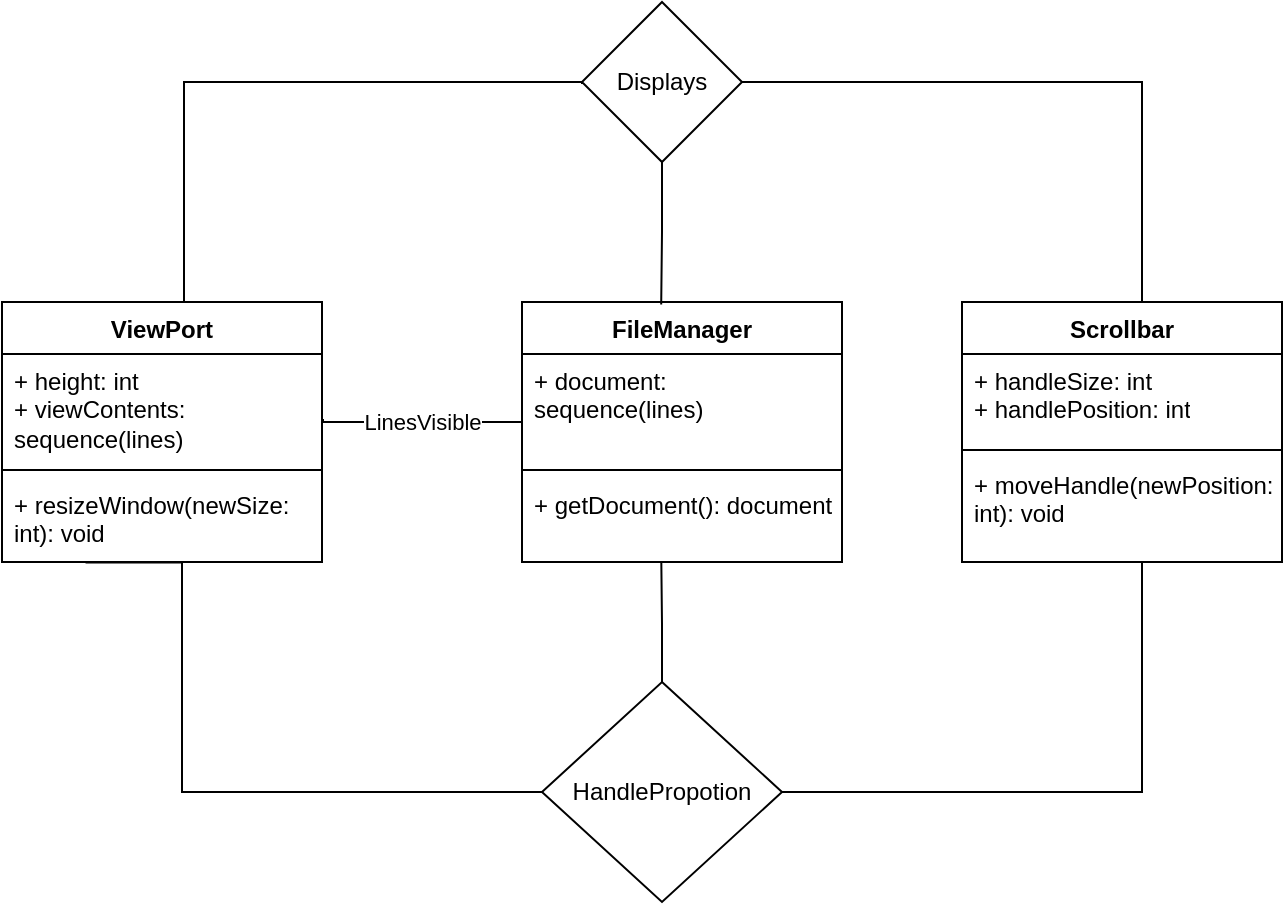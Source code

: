 <mxfile version="24.2.9" type="github">
  <diagram name="Страница — 1" id="iMYMq26gpkYDiqYdSqlq">
    <mxGraphModel dx="1373" dy="318" grid="1" gridSize="10" guides="1" tooltips="1" connect="1" arrows="1" fold="1" page="1" pageScale="1" pageWidth="827" pageHeight="1169" math="0" shadow="0">
      <root>
        <mxCell id="0" />
        <mxCell id="1" parent="0" />
        <mxCell id="F9cp-ckPQGMp3854Mki3-8" value="ViewPort" style="swimlane;fontStyle=1;align=center;verticalAlign=top;childLayout=stackLayout;horizontal=1;startSize=26;horizontalStack=0;resizeParent=1;resizeParentMax=0;resizeLast=0;collapsible=1;marginBottom=0;whiteSpace=wrap;html=1;" parent="1" vertex="1">
          <mxGeometry x="-10" y="310" width="160" height="130" as="geometry">
            <mxRectangle x="70" y="310" width="90" height="30" as="alternateBounds" />
          </mxGeometry>
        </mxCell>
        <mxCell id="F9cp-ckPQGMp3854Mki3-9" value="&lt;div&gt;+ height: int&lt;/div&gt;&lt;div&gt;+ viewContents: sequence(lines)&lt;br&gt;&lt;/div&gt;" style="text;strokeColor=none;fillColor=none;align=left;verticalAlign=top;spacingLeft=4;spacingRight=4;overflow=hidden;rotatable=0;points=[[0,0.5],[1,0.5]];portConstraint=eastwest;whiteSpace=wrap;html=1;" parent="F9cp-ckPQGMp3854Mki3-8" vertex="1">
          <mxGeometry y="26" width="160" height="54" as="geometry" />
        </mxCell>
        <mxCell id="F9cp-ckPQGMp3854Mki3-10" value="" style="line;strokeWidth=1;fillColor=none;align=left;verticalAlign=middle;spacingTop=-1;spacingLeft=3;spacingRight=3;rotatable=0;labelPosition=right;points=[];portConstraint=eastwest;strokeColor=inherit;" parent="F9cp-ckPQGMp3854Mki3-8" vertex="1">
          <mxGeometry y="80" width="160" height="8" as="geometry" />
        </mxCell>
        <mxCell id="F9cp-ckPQGMp3854Mki3-11" value="+ resizeWindow(newSize: int): void" style="text;strokeColor=none;fillColor=none;align=left;verticalAlign=top;spacingLeft=4;spacingRight=4;overflow=hidden;rotatable=0;points=[[0,0.5],[1,0.5]];portConstraint=eastwest;whiteSpace=wrap;html=1;" parent="F9cp-ckPQGMp3854Mki3-8" vertex="1">
          <mxGeometry y="88" width="160" height="42" as="geometry" />
        </mxCell>
        <mxCell id="F9cp-ckPQGMp3854Mki3-16" value="FileManager" style="swimlane;fontStyle=1;align=center;verticalAlign=top;childLayout=stackLayout;horizontal=1;startSize=26;horizontalStack=0;resizeParent=1;resizeParentMax=0;resizeLast=0;collapsible=1;marginBottom=0;whiteSpace=wrap;html=1;" parent="1" vertex="1">
          <mxGeometry x="250" y="310" width="160" height="130" as="geometry">
            <mxRectangle x="70" y="310" width="90" height="30" as="alternateBounds" />
          </mxGeometry>
        </mxCell>
        <mxCell id="F9cp-ckPQGMp3854Mki3-17" value="+ document: sequence(lines)" style="text;strokeColor=none;fillColor=none;align=left;verticalAlign=top;spacingLeft=4;spacingRight=4;overflow=hidden;rotatable=0;points=[[0,0.5],[1,0.5]];portConstraint=eastwest;whiteSpace=wrap;html=1;" parent="F9cp-ckPQGMp3854Mki3-16" vertex="1">
          <mxGeometry y="26" width="160" height="54" as="geometry" />
        </mxCell>
        <mxCell id="F9cp-ckPQGMp3854Mki3-18" value="" style="line;strokeWidth=1;fillColor=none;align=left;verticalAlign=middle;spacingTop=-1;spacingLeft=3;spacingRight=3;rotatable=0;labelPosition=right;points=[];portConstraint=eastwest;strokeColor=inherit;" parent="F9cp-ckPQGMp3854Mki3-16" vertex="1">
          <mxGeometry y="80" width="160" height="8" as="geometry" />
        </mxCell>
        <mxCell id="F9cp-ckPQGMp3854Mki3-19" value="+ getDocument(): document" style="text;strokeColor=none;fillColor=none;align=left;verticalAlign=top;spacingLeft=4;spacingRight=4;overflow=hidden;rotatable=0;points=[[0,0.5],[1,0.5]];portConstraint=eastwest;whiteSpace=wrap;html=1;" parent="F9cp-ckPQGMp3854Mki3-16" vertex="1">
          <mxGeometry y="88" width="160" height="42" as="geometry" />
        </mxCell>
        <mxCell id="kc2JjEC_WGHE4UPm-4xV-5" value="Displays" style="rhombus;whiteSpace=wrap;html=1;" vertex="1" parent="1">
          <mxGeometry x="280" y="160" width="80" height="80" as="geometry" />
        </mxCell>
        <mxCell id="kc2JjEC_WGHE4UPm-4xV-6" value="" style="endArrow=none;html=1;edgeStyle=orthogonalEdgeStyle;rounded=0;exitX=0.5;exitY=1;exitDx=0;exitDy=0;entryX=0.435;entryY=0.01;entryDx=0;entryDy=0;entryPerimeter=0;" edge="1" parent="1" source="kc2JjEC_WGHE4UPm-4xV-5" target="F9cp-ckPQGMp3854Mki3-16">
          <mxGeometry relative="1" as="geometry">
            <mxPoint x="254" y="260" as="sourcePoint" />
            <mxPoint x="320" y="310" as="targetPoint" />
          </mxGeometry>
        </mxCell>
        <mxCell id="kc2JjEC_WGHE4UPm-4xV-10" value="" style="endArrow=none;html=1;edgeStyle=orthogonalEdgeStyle;rounded=0;exitX=0;exitY=0.5;exitDx=0;exitDy=0;entryX=0.261;entryY=1.007;entryDx=0;entryDy=0;entryPerimeter=0;" edge="1" parent="1" source="kc2JjEC_WGHE4UPm-4xV-16" target="F9cp-ckPQGMp3854Mki3-11">
          <mxGeometry relative="1" as="geometry">
            <mxPoint x="256.56" y="620" as="sourcePoint" />
            <mxPoint x="90.0" y="730.65" as="targetPoint" />
            <Array as="points">
              <mxPoint x="80" y="555" />
              <mxPoint x="80" y="440" />
            </Array>
          </mxGeometry>
        </mxCell>
        <mxCell id="kc2JjEC_WGHE4UPm-4xV-13" value="" style="endArrow=none;html=1;edgeStyle=orthogonalEdgeStyle;rounded=0;exitX=1;exitY=0.5;exitDx=0;exitDy=0;entryX=0.5;entryY=0;entryDx=0;entryDy=0;" edge="1" parent="1" source="kc2JjEC_WGHE4UPm-4xV-5" target="kc2JjEC_WGHE4UPm-4xV-18">
          <mxGeometry relative="1" as="geometry">
            <mxPoint x="340" y="230" as="sourcePoint" />
            <mxPoint x="420" y="300" as="targetPoint" />
            <Array as="points">
              <mxPoint x="560" y="200" />
              <mxPoint x="560" y="310" />
            </Array>
          </mxGeometry>
        </mxCell>
        <mxCell id="kc2JjEC_WGHE4UPm-4xV-16" value="HandlePropotion" style="rhombus;whiteSpace=wrap;html=1;" vertex="1" parent="1">
          <mxGeometry x="260" y="500" width="120" height="110" as="geometry" />
        </mxCell>
        <mxCell id="kc2JjEC_WGHE4UPm-4xV-17" value="" style="endArrow=none;html=1;edgeStyle=orthogonalEdgeStyle;rounded=0;exitX=0;exitY=0.63;exitDx=0;exitDy=0;exitPerimeter=0;" edge="1" parent="1" source="F9cp-ckPQGMp3854Mki3-17">
          <mxGeometry relative="1" as="geometry">
            <mxPoint x="240" y="364.66" as="sourcePoint" />
            <mxPoint x="151" y="369" as="targetPoint" />
            <Array as="points">
              <mxPoint x="150" y="370" />
              <mxPoint x="150" y="369" />
              <mxPoint x="151" y="369" />
            </Array>
          </mxGeometry>
        </mxCell>
        <mxCell id="kc2JjEC_WGHE4UPm-4xV-23" value="LinesVisible" style="edgeLabel;html=1;align=center;verticalAlign=middle;resizable=0;points=[];" vertex="1" connectable="0" parent="kc2JjEC_WGHE4UPm-4xV-17">
          <mxGeometry x="0.34" y="-1" relative="1" as="geometry">
            <mxPoint x="18" y="1" as="offset" />
          </mxGeometry>
        </mxCell>
        <mxCell id="kc2JjEC_WGHE4UPm-4xV-18" value="Scrollbar" style="swimlane;fontStyle=1;align=center;verticalAlign=top;childLayout=stackLayout;horizontal=1;startSize=26;horizontalStack=0;resizeParent=1;resizeParentMax=0;resizeLast=0;collapsible=1;marginBottom=0;whiteSpace=wrap;html=1;" vertex="1" parent="1">
          <mxGeometry x="470" y="310" width="160" height="130" as="geometry">
            <mxRectangle x="70" y="310" width="90" height="30" as="alternateBounds" />
          </mxGeometry>
        </mxCell>
        <mxCell id="kc2JjEC_WGHE4UPm-4xV-19" value="&lt;div&gt;+ handleSize: int&lt;/div&gt;&lt;div&gt;+ handlePosition: int&lt;br&gt;&lt;/div&gt;" style="text;strokeColor=none;fillColor=none;align=left;verticalAlign=top;spacingLeft=4;spacingRight=4;overflow=hidden;rotatable=0;points=[[0,0.5],[1,0.5]];portConstraint=eastwest;whiteSpace=wrap;html=1;" vertex="1" parent="kc2JjEC_WGHE4UPm-4xV-18">
          <mxGeometry y="26" width="160" height="44" as="geometry" />
        </mxCell>
        <mxCell id="kc2JjEC_WGHE4UPm-4xV-20" value="" style="line;strokeWidth=1;fillColor=none;align=left;verticalAlign=middle;spacingTop=-1;spacingLeft=3;spacingRight=3;rotatable=0;labelPosition=right;points=[];portConstraint=eastwest;strokeColor=inherit;" vertex="1" parent="kc2JjEC_WGHE4UPm-4xV-18">
          <mxGeometry y="70" width="160" height="8" as="geometry" />
        </mxCell>
        <mxCell id="kc2JjEC_WGHE4UPm-4xV-21" value="+ moveHandle(newPosition: int): void" style="text;strokeColor=none;fillColor=none;align=left;verticalAlign=top;spacingLeft=4;spacingRight=4;overflow=hidden;rotatable=0;points=[[0,0.5],[1,0.5]];portConstraint=eastwest;whiteSpace=wrap;html=1;" vertex="1" parent="kc2JjEC_WGHE4UPm-4xV-18">
          <mxGeometry y="78" width="160" height="52" as="geometry" />
        </mxCell>
        <mxCell id="kc2JjEC_WGHE4UPm-4xV-22" value="" style="endArrow=none;html=1;edgeStyle=orthogonalEdgeStyle;rounded=0;" edge="1" parent="1">
          <mxGeometry relative="1" as="geometry">
            <mxPoint x="280" y="200" as="sourcePoint" />
            <mxPoint x="80" y="310" as="targetPoint" />
            <Array as="points">
              <mxPoint x="280" y="201" />
              <mxPoint x="280" y="200" />
              <mxPoint x="81" y="200" />
              <mxPoint x="81" y="310" />
            </Array>
          </mxGeometry>
        </mxCell>
        <mxCell id="kc2JjEC_WGHE4UPm-4xV-24" value="" style="endArrow=none;html=1;edgeStyle=orthogonalEdgeStyle;rounded=0;entryX=1;entryY=0.5;entryDx=0;entryDy=0;" edge="1" parent="1" target="kc2JjEC_WGHE4UPm-4xV-16">
          <mxGeometry relative="1" as="geometry">
            <mxPoint x="560" y="440" as="sourcePoint" />
            <mxPoint x="480" y="480" as="targetPoint" />
            <Array as="points">
              <mxPoint x="560" y="441" />
              <mxPoint x="560" y="555" />
            </Array>
          </mxGeometry>
        </mxCell>
        <mxCell id="kc2JjEC_WGHE4UPm-4xV-26" value="" style="endArrow=none;html=1;edgeStyle=orthogonalEdgeStyle;rounded=0;" edge="1" parent="1" source="kc2JjEC_WGHE4UPm-4xV-16">
          <mxGeometry relative="1" as="geometry">
            <mxPoint x="319.66" y="500" as="sourcePoint" />
            <mxPoint x="319.66" y="440" as="targetPoint" />
            <Array as="points" />
          </mxGeometry>
        </mxCell>
      </root>
    </mxGraphModel>
  </diagram>
</mxfile>
